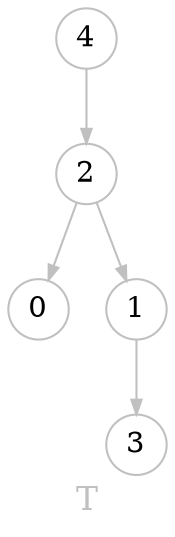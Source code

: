 digraph T {
	graph [bgcolor="#ffffff00" fontcolor=grey fontsize=16 label=T overlap=false]
	node [color=grey fixedsize=true fontsize=14 shape=circle style=filled width=0.4]
	edge [arrowsize=0.7 color=grey fontcolor=grey fontsize=12]
	node [fillcolor="#ffffff"]
	0
	node [fillcolor="#ffffff"]
	1
	node [fillcolor="#ffffff"]
	2
	node [fillcolor="#ffffff"]
	3
	node [fillcolor="#ffffff"]
	4
	1 -> 3
	2 -> 0
	2 -> 1
	4 -> 2
}
